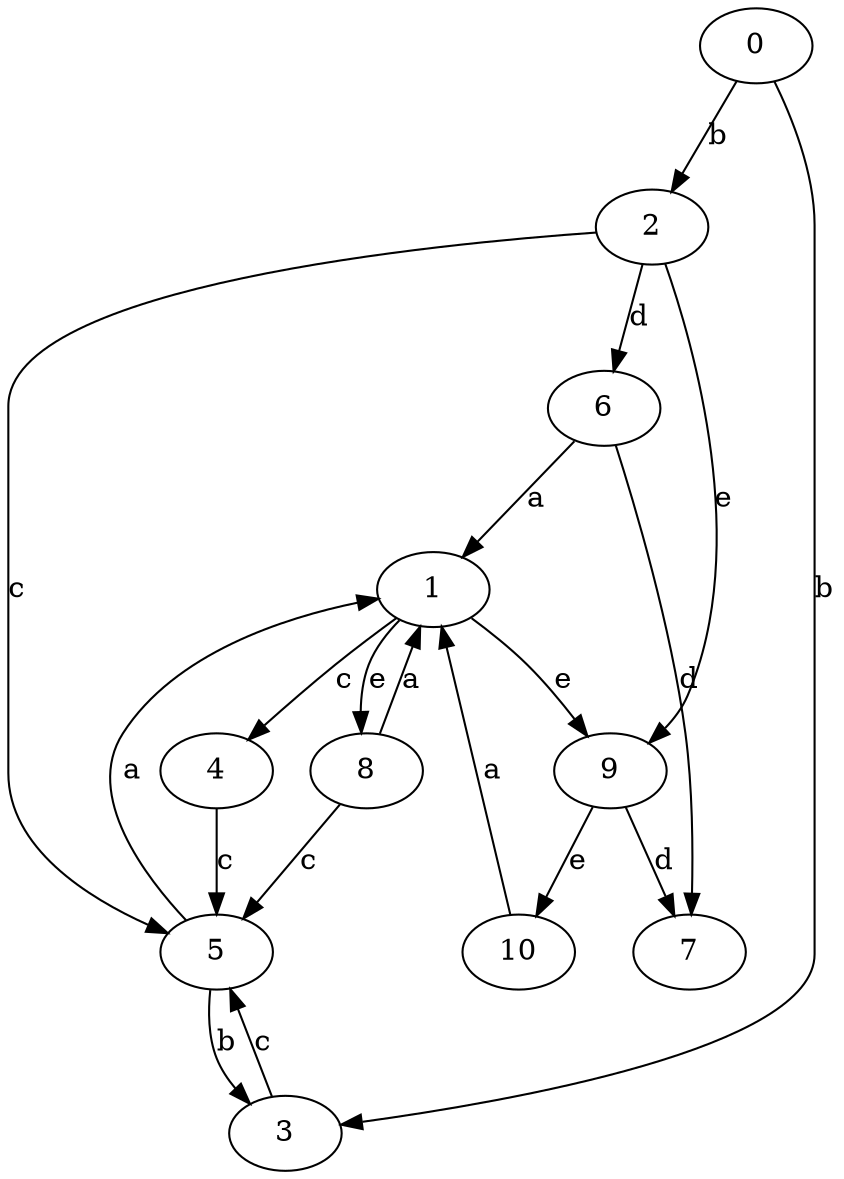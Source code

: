 strict digraph  {
1;
2;
3;
4;
5;
0;
6;
7;
8;
9;
10;
1 -> 4  [label=c];
1 -> 8  [label=e];
1 -> 9  [label=e];
2 -> 5  [label=c];
2 -> 6  [label=d];
2 -> 9  [label=e];
3 -> 5  [label=c];
4 -> 5  [label=c];
5 -> 1  [label=a];
5 -> 3  [label=b];
0 -> 2  [label=b];
0 -> 3  [label=b];
6 -> 1  [label=a];
6 -> 7  [label=d];
8 -> 1  [label=a];
8 -> 5  [label=c];
9 -> 7  [label=d];
9 -> 10  [label=e];
10 -> 1  [label=a];
}
